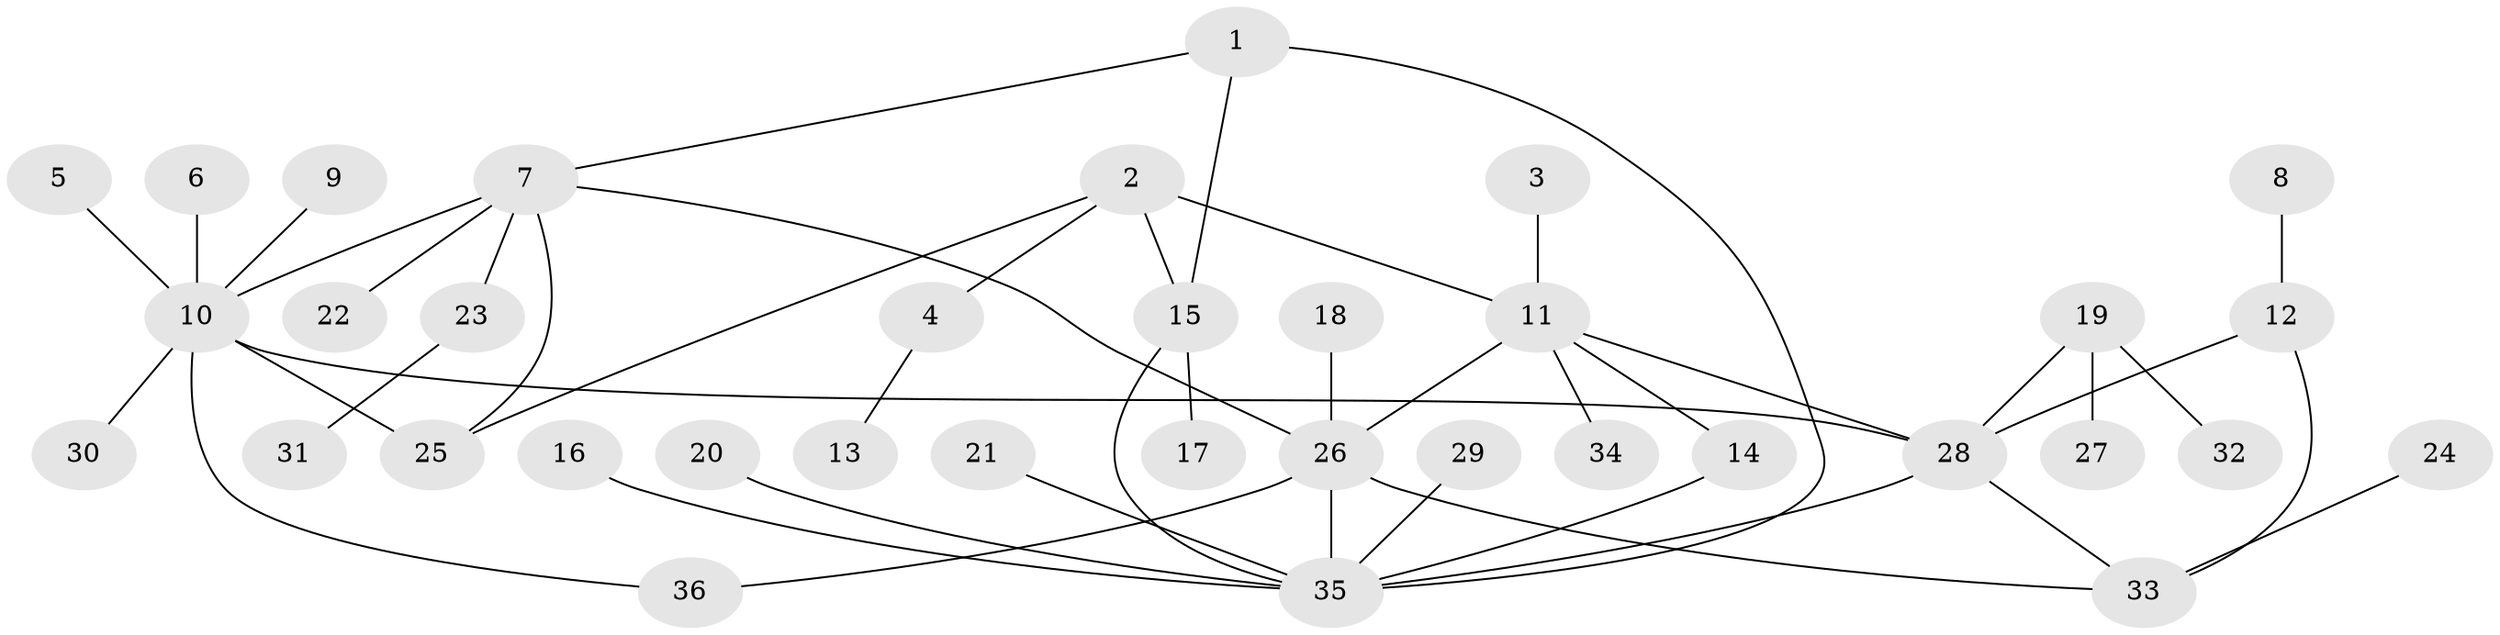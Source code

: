// original degree distribution, {11: 0.013888888888888888, 3: 0.041666666666666664, 6: 0.013888888888888888, 4: 0.08333333333333333, 5: 0.041666666666666664, 9: 0.013888888888888888, 8: 0.013888888888888888, 10: 0.013888888888888888, 7: 0.013888888888888888, 2: 0.20833333333333334, 1: 0.5416666666666666}
// Generated by graph-tools (version 1.1) at 2025/02/03/09/25 03:02:33]
// undirected, 36 vertices, 46 edges
graph export_dot {
graph [start="1"]
  node [color=gray90,style=filled];
  1;
  2;
  3;
  4;
  5;
  6;
  7;
  8;
  9;
  10;
  11;
  12;
  13;
  14;
  15;
  16;
  17;
  18;
  19;
  20;
  21;
  22;
  23;
  24;
  25;
  26;
  27;
  28;
  29;
  30;
  31;
  32;
  33;
  34;
  35;
  36;
  1 -- 7 [weight=1.0];
  1 -- 15 [weight=1.0];
  1 -- 35 [weight=1.0];
  2 -- 4 [weight=1.0];
  2 -- 11 [weight=2.0];
  2 -- 15 [weight=1.0];
  2 -- 25 [weight=1.0];
  3 -- 11 [weight=1.0];
  4 -- 13 [weight=1.0];
  5 -- 10 [weight=1.0];
  6 -- 10 [weight=1.0];
  7 -- 10 [weight=1.0];
  7 -- 22 [weight=1.0];
  7 -- 23 [weight=1.0];
  7 -- 25 [weight=1.0];
  7 -- 26 [weight=1.0];
  8 -- 12 [weight=1.0];
  9 -- 10 [weight=1.0];
  10 -- 25 [weight=1.0];
  10 -- 28 [weight=1.0];
  10 -- 30 [weight=1.0];
  10 -- 36 [weight=1.0];
  11 -- 14 [weight=1.0];
  11 -- 26 [weight=1.0];
  11 -- 28 [weight=1.0];
  11 -- 34 [weight=1.0];
  12 -- 28 [weight=1.0];
  12 -- 33 [weight=1.0];
  14 -- 35 [weight=1.0];
  15 -- 17 [weight=1.0];
  15 -- 35 [weight=1.0];
  16 -- 35 [weight=1.0];
  18 -- 26 [weight=1.0];
  19 -- 27 [weight=1.0];
  19 -- 28 [weight=1.0];
  19 -- 32 [weight=1.0];
  20 -- 35 [weight=1.0];
  21 -- 35 [weight=1.0];
  23 -- 31 [weight=1.0];
  24 -- 33 [weight=1.0];
  26 -- 33 [weight=1.0];
  26 -- 35 [weight=1.0];
  26 -- 36 [weight=1.0];
  28 -- 33 [weight=1.0];
  28 -- 35 [weight=1.0];
  29 -- 35 [weight=1.0];
}
